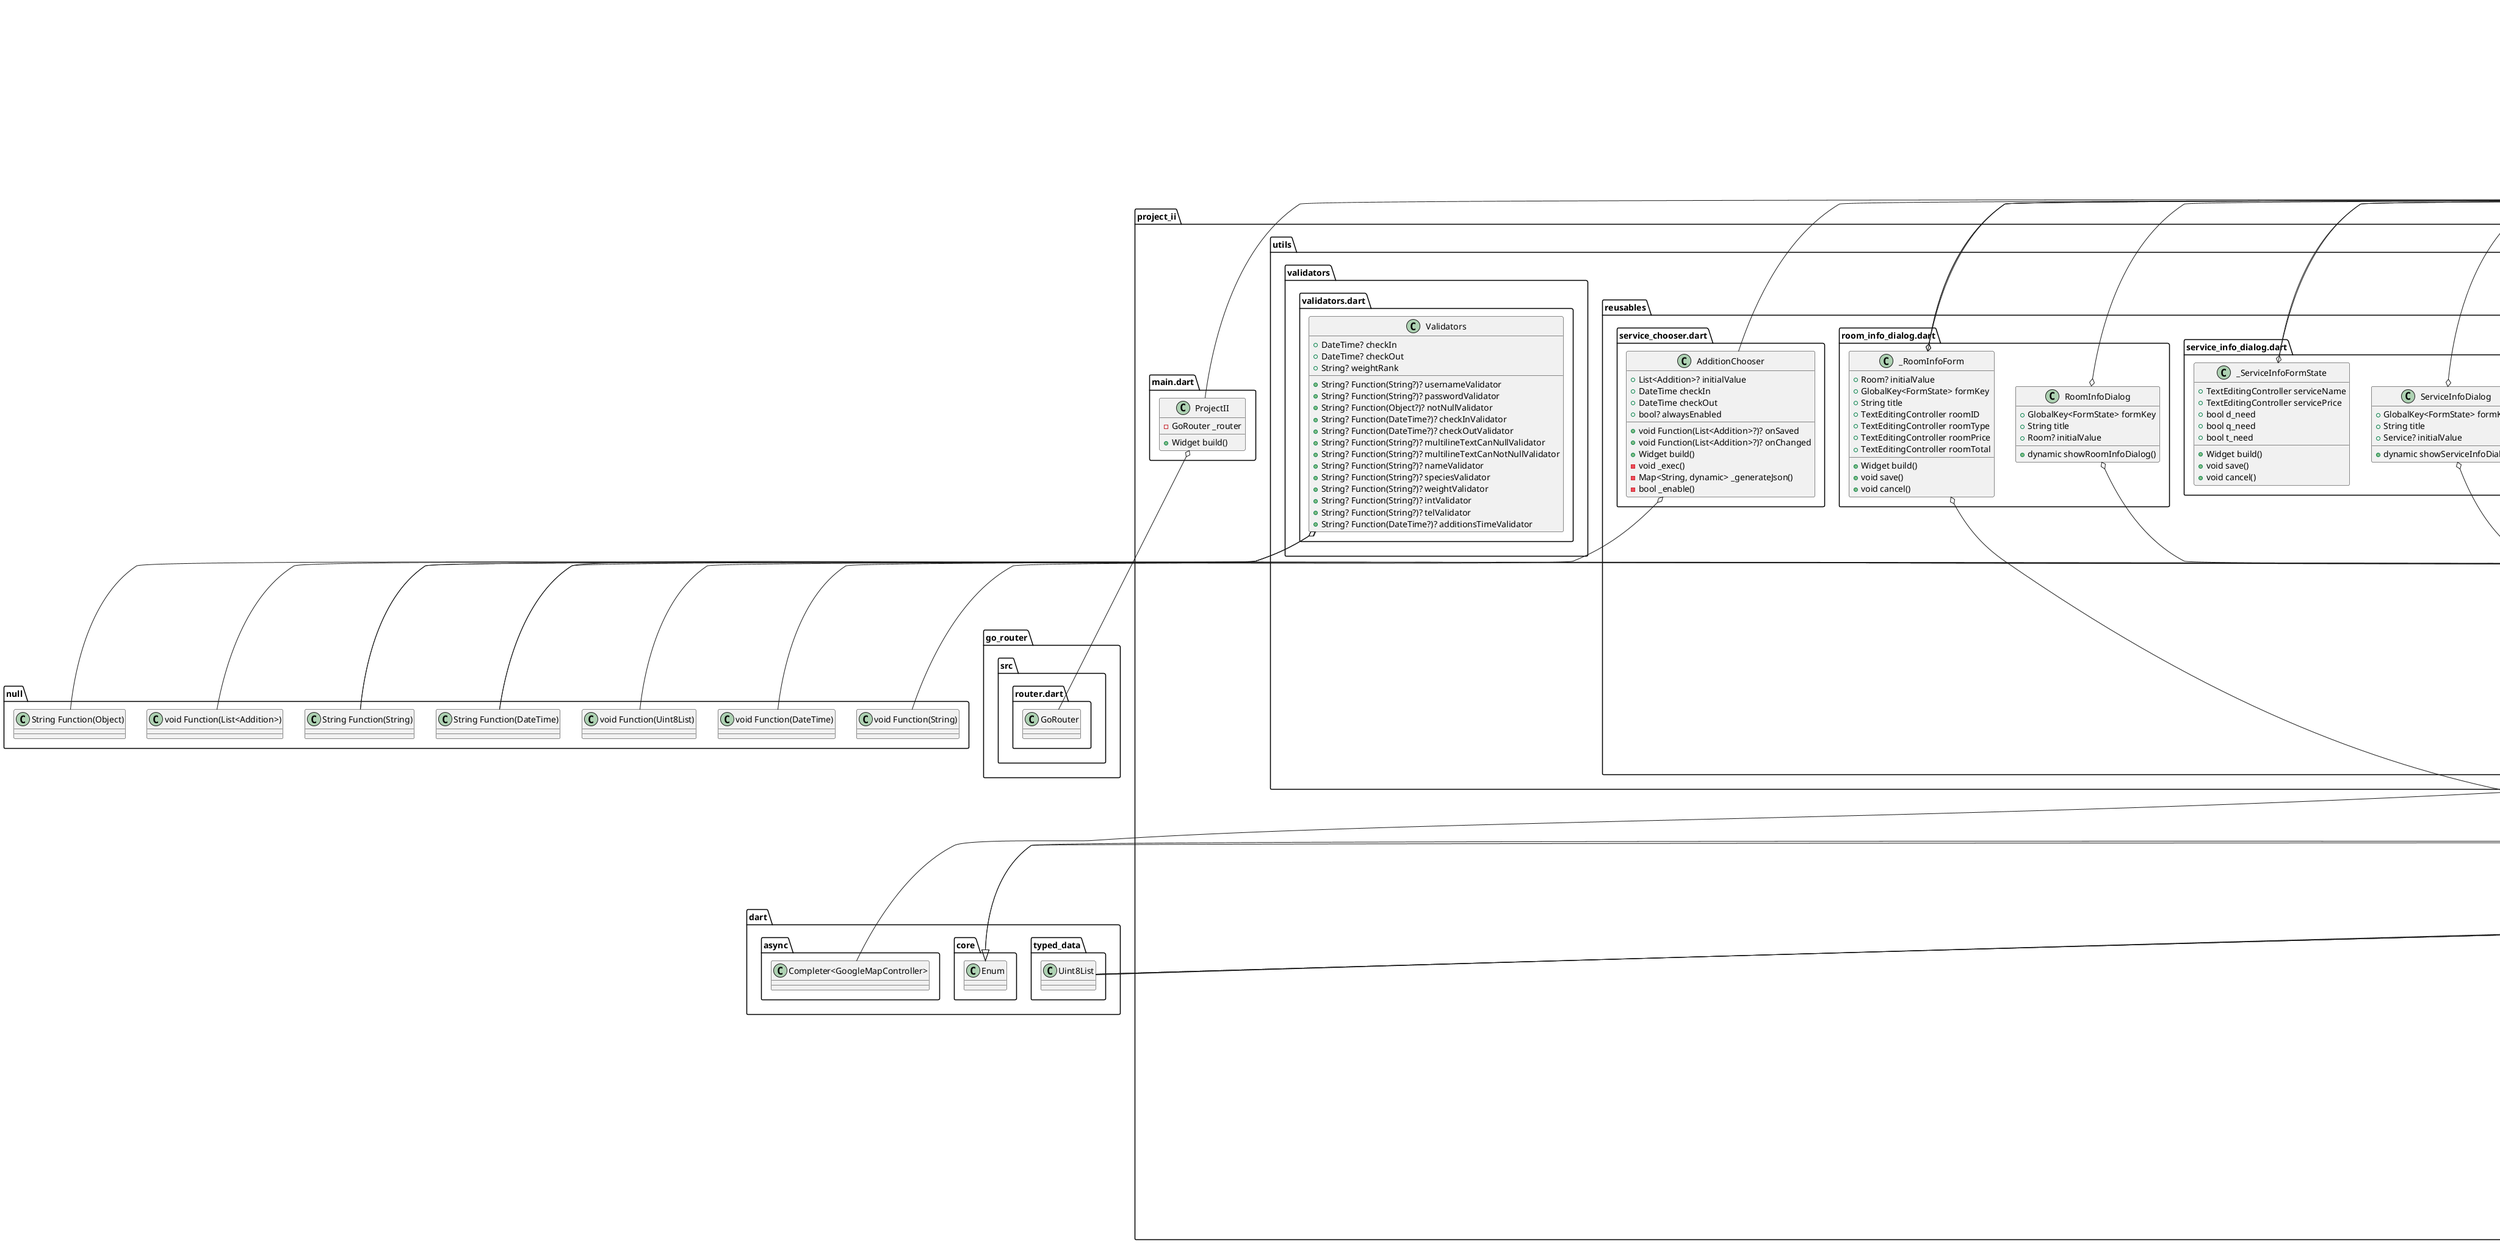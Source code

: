 @startuml
set namespaceSeparator ::

abstract class "project_ii::blocs::booking_page_bloc.dart::BookingPageEvent" {
}

class "project_ii::blocs::booking_page_bloc.dart::NextStepEvent" {
  +BuildContext context
}

"project_ii::blocs::booking_page_bloc.dart::NextStepEvent" o-- "flutter::src::widgets::framework.dart::BuildContext"
"project_ii::blocs::booking_page_bloc.dart::BookingPageEvent" <|-- "project_ii::blocs::booking_page_bloc.dart::NextStepEvent"

class "project_ii::blocs::booking_page_bloc.dart::BackStepEvent" {
}

"project_ii::blocs::booking_page_bloc.dart::BookingPageEvent" <|-- "project_ii::blocs::booking_page_bloc.dart::BackStepEvent"

class "project_ii::blocs::booking_page_bloc.dart::PickImageEvent" {
  +Uint8List? bytes
}

"project_ii::blocs::booking_page_bloc.dart::PickImageEvent" o-- "dart::typed_data::Uint8List"
"project_ii::blocs::booking_page_bloc.dart::BookingPageEvent" <|-- "project_ii::blocs::booking_page_bloc.dart::PickImageEvent"

class "project_ii::blocs::booking_page_bloc.dart::RequireDataEvent" {
}

"project_ii::blocs::booking_page_bloc.dart::BookingPageEvent" <|-- "project_ii::blocs::booking_page_bloc.dart::RequireDataEvent"

class "project_ii::blocs::booking_page_bloc.dart::CompleteRenderEvent" {
}

"project_ii::blocs::booking_page_bloc.dart::BookingPageEvent" <|-- "project_ii::blocs::booking_page_bloc.dart::CompleteRenderEvent"

class "project_ii::blocs::booking_page_bloc.dart::RefreshEvent" {
}

"project_ii::blocs::booking_page_bloc.dart::BookingPageEvent" <|-- "project_ii::blocs::booking_page_bloc.dart::RefreshEvent"

class "project_ii::blocs::booking_page_bloc.dart::ModifyOwnerEvent" {
  +String? name
  +String? tel
  +String? gender
}

"project_ii::blocs::booking_page_bloc.dart::BookingPageEvent" <|-- "project_ii::blocs::booking_page_bloc.dart::ModifyOwnerEvent"

class "project_ii::blocs::booking_page_bloc.dart::ModifyCatEvent" {
  +String? weightRank
  +String? name
  +String? species
  +String? physicalCondition
  +String? appearance
  +String? gender
  +Uint8List? image
  +int? age
  +int? sterilization
  +int? vaccination
  +double? weight
}

"project_ii::blocs::booking_page_bloc.dart::ModifyCatEvent" o-- "dart::typed_data::Uint8List"
"project_ii::blocs::booking_page_bloc.dart::BookingPageEvent" <|-- "project_ii::blocs::booking_page_bloc.dart::ModifyCatEvent"

class "project_ii::blocs::booking_page_bloc.dart::ModifyOrderEvent" {
  +List<Addition>? additionsList
  +DateTime? checkIn
  +DateTime? checkOut
  +String? attention
  +String? note
  +String? roomID
  +int? eatingRank
  +int? subRoomNum
}

"project_ii::blocs::booking_page_bloc.dart::BookingPageEvent" <|-- "project_ii::blocs::booking_page_bloc.dart::ModifyOrderEvent"

class "project_ii::blocs::booking_page_bloc.dart::SubmitDataEvent" {
  +BuildContext context
}

"project_ii::blocs::booking_page_bloc.dart::SubmitDataEvent" o-- "flutter::src::widgets::framework.dart::BuildContext"
"project_ii::blocs::booking_page_bloc.dart::BookingPageEvent" <|-- "project_ii::blocs::booking_page_bloc.dart::SubmitDataEvent"

class "project_ii::blocs::booking_page_bloc.dart::BookingState" {
  +GlobalKey<FormState> formKey1
  +GlobalKey<FormState> formKey2
  +GlobalKey<FormState> formKey3
  +Order order
  +RenderState renderState
  +int currentStep
  +List<Object?> props
  +BookingState copyWith()
  +Order modifyOrder()
  +Cat modifyCat()
  +Owner modifyOwner()
}

"project_ii::blocs::booking_page_bloc.dart::BookingState" o-- "flutter::src::widgets::framework.dart::GlobalKey<FormState>"
"project_ii::blocs::booking_page_bloc.dart::BookingState" o-- "project_ii::model::order_model.dart::Order"
"project_ii::blocs::booking_page_bloc.dart::BookingState" o-- "project_ii::data::types::render_state.dart::RenderState"
"equatable::src::equatable.dart::Equatable" <|-- "project_ii::blocs::booking_page_bloc.dart::BookingState"

class "project_ii::blocs::booking_page_bloc.dart::BookingPageBloc" {
  +void onTransition()
}

"bloc::src::bloc.dart::Bloc" <|-- "project_ii::blocs::booking_page_bloc.dart::BookingPageBloc"

abstract class "project_ii::blocs::calendar_page_bloc.dart::CalendarPageEvent" {
}

class "project_ii::blocs::calendar_page_bloc.dart::IncreaseMonthEvent" {
}

"project_ii::blocs::calendar_page_bloc.dart::CalendarPageEvent" <|-- "project_ii::blocs::calendar_page_bloc.dart::IncreaseMonthEvent"

class "project_ii::blocs::calendar_page_bloc.dart::DecreaseMonthEvent" {
}

"project_ii::blocs::calendar_page_bloc.dart::CalendarPageEvent" <|-- "project_ii::blocs::calendar_page_bloc.dart::DecreaseMonthEvent"

class "project_ii::blocs::calendar_page_bloc.dart::ChangeGuestListDayEvent" {
  +int? dayForGuestList
}

"project_ii::blocs::calendar_page_bloc.dart::CalendarPageEvent" <|-- "project_ii::blocs::calendar_page_bloc.dart::ChangeGuestListDayEvent"

class "project_ii::blocs::calendar_page_bloc.dart::CompleteRenderEvent" {
}

"project_ii::blocs::calendar_page_bloc.dart::CalendarPageEvent" <|-- "project_ii::blocs::calendar_page_bloc.dart::CompleteRenderEvent"

class "project_ii::blocs::calendar_page_bloc.dart::PrintGuestListEvent" {
}

"project_ii::blocs::calendar_page_bloc.dart::CalendarPageEvent" <|-- "project_ii::blocs::calendar_page_bloc.dart::PrintGuestListEvent"

class "project_ii::blocs::calendar_page_bloc.dart::RequireDataEvent" {
}

"project_ii::blocs::calendar_page_bloc.dart::CalendarPageEvent" <|-- "project_ii::blocs::calendar_page_bloc.dart::RequireDataEvent"

class "project_ii::blocs::calendar_page_bloc.dart::GotoInfoPageEvent" {
  +int oidx
  +int ridx
  +BuildContext context
}

"project_ii::blocs::calendar_page_bloc.dart::GotoInfoPageEvent" o-- "flutter::src::widgets::framework.dart::BuildContext"
"project_ii::blocs::calendar_page_bloc.dart::CalendarPageEvent" <|-- "project_ii::blocs::calendar_page_bloc.dart::GotoInfoPageEvent"

class "project_ii::blocs::calendar_page_bloc.dart::RefreshEvent" {
}

"project_ii::blocs::calendar_page_bloc.dart::CalendarPageEvent" <|-- "project_ii::blocs::calendar_page_bloc.dart::RefreshEvent"

class "project_ii::blocs::calendar_page_bloc.dart::CalendarState" {
  +DateTime currentMonth
  +DateTime today
  +int dayForGuestList
  +RenderState state
  +List<Object?> props
  +CalendarState copyWith()
}

"project_ii::blocs::calendar_page_bloc.dart::CalendarState" o-- "project_ii::data::types::render_state.dart::RenderState"
"equatable::src::equatable.dart::Equatable" <|-- "project_ii::blocs::calendar_page_bloc.dart::CalendarState"

class "project_ii::blocs::calendar_page_bloc.dart::CalendarPageBloc" {
  +void onTransition()
}

"bloc::src::bloc.dart::Bloc" <|-- "project_ii::blocs::calendar_page_bloc.dart::CalendarPageBloc"
"project_ii::data::generators::excel_generator.dart::ExcelGenerator" <|-- "project_ii::blocs::calendar_page_bloc.dart::CalendarPageBloc"

abstract class "project_ii::blocs::history_page_bloc.dart::HistoryPageEvent" {
}

class "project_ii::blocs::history_page_bloc.dart::RequireDataEvent" {
}

"project_ii::blocs::history_page_bloc.dart::HistoryPageEvent" <|-- "project_ii::blocs::history_page_bloc.dart::RequireDataEvent"

class "project_ii::blocs::history_page_bloc.dart::CompleteRenderEvent" {
}

"project_ii::blocs::history_page_bloc.dart::HistoryPageEvent" <|-- "project_ii::blocs::history_page_bloc.dart::CompleteRenderEvent"

class "project_ii::blocs::history_page_bloc.dart::RefreshEvent" {
}

"project_ii::blocs::history_page_bloc.dart::HistoryPageEvent" <|-- "project_ii::blocs::history_page_bloc.dart::RefreshEvent"

class "project_ii::blocs::history_page_bloc.dart::HistoryState" {
  +RenderState renderState
  +List<Object?> props
  +HistoryState copyWith()
}

"project_ii::blocs::history_page_bloc.dart::HistoryState" o-- "project_ii::data::types::render_state.dart::RenderState"
"equatable::src::equatable.dart::Equatable" <|-- "project_ii::blocs::history_page_bloc.dart::HistoryState"

class "project_ii::blocs::history_page_bloc.dart::HistoryPageBloc" {
}

"bloc::src::bloc.dart::Bloc" <|-- "project_ii::blocs::history_page_bloc.dart::HistoryPageBloc"

abstract class "project_ii::blocs::home_page_bloc.dart::HomePageEvent" {
}

class "project_ii::blocs::home_page_bloc.dart::ChangeTabEvent" {
  +int selectedIndex
  +FocusNode? primaryFocus
}

"project_ii::blocs::home_page_bloc.dart::ChangeTabEvent" o-- "flutter::src::widgets::focus_manager.dart::FocusNode"
"project_ii::blocs::home_page_bloc.dart::HomePageEvent" <|-- "project_ii::blocs::home_page_bloc.dart::ChangeTabEvent"

class "project_ii::blocs::home_page_bloc.dart::LogoutEvent" {
  +BuildContext context
}

"project_ii::blocs::home_page_bloc.dart::LogoutEvent" o-- "flutter::src::widgets::framework.dart::BuildContext"
"project_ii::blocs::home_page_bloc.dart::HomePageEvent" <|-- "project_ii::blocs::home_page_bloc.dart::LogoutEvent"

class "project_ii::blocs::home_page_bloc.dart::RequireDataEvent" {
}

"project_ii::blocs::home_page_bloc.dart::HomePageEvent" <|-- "project_ii::blocs::home_page_bloc.dart::RequireDataEvent"

class "project_ii::blocs::home_page_bloc.dart::HomeState" {
  +List<Widget Function(BuildContext)> builders
  +int selectedIndex
  +String infoString
  {static} +List<Widget Function(BuildContext)> builderCalls
  +List<Object?> props
  +HomeState copyWith()
}

"equatable::src::equatable.dart::Equatable" <|-- "project_ii::blocs::home_page_bloc.dart::HomeState"

class "project_ii::blocs::home_page_bloc.dart::HomePageBloc" {
  +void onTransition()
}

"bloc::src::bloc.dart::Bloc" <|-- "project_ii::blocs::home_page_bloc.dart::HomePageBloc"

abstract class "project_ii::blocs::info_page_bloc.dart::InformationPageEvent" {
}

class "project_ii::blocs::info_page_bloc.dart::ToggleModifyOwnerEvent" {
}

"project_ii::blocs::info_page_bloc.dart::InformationPageEvent" <|-- "project_ii::blocs::info_page_bloc.dart::ToggleModifyOwnerEvent"

class "project_ii::blocs::info_page_bloc.dart::ToggleModifyCatEvent" {
}

"project_ii::blocs::info_page_bloc.dart::InformationPageEvent" <|-- "project_ii::blocs::info_page_bloc.dart::ToggleModifyCatEvent"

class "project_ii::blocs::info_page_bloc.dart::ToggleModifyOrderEvent" {
}

"project_ii::blocs::info_page_bloc.dart::InformationPageEvent" <|-- "project_ii::blocs::info_page_bloc.dart::ToggleModifyOrderEvent"

class "project_ii::blocs::info_page_bloc.dart::ModifyOwnerEvent" {
  +String? name
  +String? tel
  +String? gender
}

"project_ii::blocs::info_page_bloc.dart::InformationPageEvent" <|-- "project_ii::blocs::info_page_bloc.dart::ModifyOwnerEvent"
"project_ii::data::generators::excel_generator.dart::ExcelGenerator" <|-- "project_ii::blocs::info_page_bloc.dart::ModifyOwnerEvent"

class "project_ii::blocs::info_page_bloc.dart::ModifyCatEvent" {
  +String? weightRank
  +String? name
  +String? species
  +String? physicalCondition
  +String? appearance
  +String? gender
  +Uint8List? image
  +int? age
  +int? sterilization
  +int? vaccination
  +double? weight
}

"project_ii::blocs::info_page_bloc.dart::ModifyCatEvent" o-- "dart::typed_data::Uint8List"
"project_ii::blocs::info_page_bloc.dart::InformationPageEvent" <|-- "project_ii::blocs::info_page_bloc.dart::ModifyCatEvent"

class "project_ii::blocs::info_page_bloc.dart::ModifyOrderEvent" {
  +List<Addition>? additionsList
  +DateTime? checkIn
  +DateTime? checkOut
  +String? attention
  +String? note
  +String? roomID
  +int? eatingRank
  +int? subRoomNum
}

"project_ii::blocs::info_page_bloc.dart::InformationPageEvent" <|-- "project_ii::blocs::info_page_bloc.dart::ModifyOrderEvent"

class "project_ii::blocs::info_page_bloc.dart::SaveChangesEvent" {
  +BuildContext context
}

"project_ii::blocs::info_page_bloc.dart::SaveChangesEvent" o-- "flutter::src::widgets::framework.dart::BuildContext"
"project_ii::blocs::info_page_bloc.dart::InformationPageEvent" <|-- "project_ii::blocs::info_page_bloc.dart::SaveChangesEvent"

class "project_ii::blocs::info_page_bloc.dart::CancelOrderEvent" {
  +BuildContext context
}

"project_ii::blocs::info_page_bloc.dart::CancelOrderEvent" o-- "flutter::src::widgets::framework.dart::BuildContext"
"project_ii::blocs::info_page_bloc.dart::InformationPageEvent" <|-- "project_ii::blocs::info_page_bloc.dart::CancelOrderEvent"

class "project_ii::blocs::info_page_bloc.dart::CheckoutEvent" {
  +BuildContext context
}

"project_ii::blocs::info_page_bloc.dart::CheckoutEvent" o-- "flutter::src::widgets::framework.dart::BuildContext"
"project_ii::blocs::info_page_bloc.dart::InformationPageEvent" <|-- "project_ii::blocs::info_page_bloc.dart::CheckoutEvent"

class "project_ii::blocs::info_page_bloc.dart::GotoHomePage" {
  +BuildContext context
}

"project_ii::blocs::info_page_bloc.dart::GotoHomePage" o-- "flutter::src::widgets::framework.dart::BuildContext"
"project_ii::blocs::info_page_bloc.dart::InformationPageEvent" <|-- "project_ii::blocs::info_page_bloc.dart::GotoHomePage"

class "project_ii::blocs::info_page_bloc.dart::InformationState" {
  +GlobalKey<FormState> formKey1
  +GlobalKey<FormState> formKey2
  +GlobalKey<FormState> formKey3
  +bool isEditing1
  +bool isEditing2
  +bool isEditing3
  +Order modifiedOrder
  +Order order
  +List<Object?> props
  +InformationState copyWith()
  +Order modifyOrder()
  +Cat modifyCat()
  +Owner modifyOwner()
}

"project_ii::blocs::info_page_bloc.dart::InformationState" o-- "flutter::src::widgets::framework.dart::GlobalKey<FormState>"
"project_ii::blocs::info_page_bloc.dart::InformationState" o-- "project_ii::model::order_model.dart::Order"
"equatable::src::equatable.dart::Equatable" <|-- "project_ii::blocs::info_page_bloc.dart::InformationState"

class "project_ii::blocs::info_page_bloc.dart::InfoPageBloc" {
  +int ridx
  +int oidx
  +void onTransition()
}

"bloc::src::bloc.dart::Bloc" <|-- "project_ii::blocs::info_page_bloc.dart::InfoPageBloc"
"project_ii::data::generators::excel_generator.dart::ExcelGenerator" <|-- "project_ii::blocs::info_page_bloc.dart::InfoPageBloc"

abstract class "project_ii::blocs::login_page_bloc.dart::LoginPageEvent" {
}

class "project_ii::blocs::login_page_bloc.dart::ChangeUsernameEvent" {
  +String username
}

"project_ii::blocs::login_page_bloc.dart::LoginPageEvent" <|-- "project_ii::blocs::login_page_bloc.dart::ChangeUsernameEvent"

class "project_ii::blocs::login_page_bloc.dart::ChangePasswordEvent" {
  +String password
}

"project_ii::blocs::login_page_bloc.dart::LoginPageEvent" <|-- "project_ii::blocs::login_page_bloc.dart::ChangePasswordEvent"

class "project_ii::blocs::login_page_bloc.dart::SubmitEvent" {
  +String username
  +String password
}

"project_ii::blocs::login_page_bloc.dart::LoginPageEvent" <|-- "project_ii::blocs::login_page_bloc.dart::SubmitEvent"

class "project_ii::blocs::login_page_bloc.dart::GotoHomePageEvent" {
  +BuildContext context
}

"project_ii::blocs::login_page_bloc.dart::GotoHomePageEvent" o-- "flutter::src::widgets::framework.dart::BuildContext"
"project_ii::blocs::login_page_bloc.dart::LoginPageEvent" <|-- "project_ii::blocs::login_page_bloc.dart::GotoHomePageEvent"

class "project_ii::blocs::login_page_bloc.dart::RemoveErrDialogEvent" {
}

"project_ii::blocs::login_page_bloc.dart::LoginPageEvent" <|-- "project_ii::blocs::login_page_bloc.dart::RemoveErrDialogEvent"

class "project_ii::blocs::login_page_bloc.dart::LoginState" {
  +AuthenticationState state
  +String username
  +String password
  +GlobalKey<FormState> formKey
  +List<Object?> props
  +LoginState copyWith()
}

"project_ii::blocs::login_page_bloc.dart::LoginState" o-- "project_ii::blocs::login_page_bloc.dart::AuthenticationState"
"project_ii::blocs::login_page_bloc.dart::LoginState" o-- "flutter::src::widgets::framework.dart::GlobalKey<FormState>"
"equatable::src::equatable.dart::Equatable" <|-- "project_ii::blocs::login_page_bloc.dart::LoginState"

class "project_ii::blocs::login_page_bloc.dart::LoginPageBloc" {
  +void onTransition()
}

"bloc::src::bloc.dart::Bloc" <|-- "project_ii::blocs::login_page_bloc.dart::LoginPageBloc"

class "project_ii::blocs::login_page_bloc.dart::AuthenticationState" {
  +int index
  {static} +List<AuthenticationState> values
  {static} +AuthenticationState unauthenticated
  {static} +AuthenticationState authenticated
  {static} +AuthenticationState authenticating
}

"project_ii::blocs::login_page_bloc.dart::AuthenticationState" o-- "project_ii::blocs::login_page_bloc.dart::AuthenticationState"
"dart::core::Enum" <|-- "project_ii::blocs::login_page_bloc.dart::AuthenticationState"

abstract class "project_ii::blocs::room_page_bloc.dart::RoomPageEvent" {
}

class "project_ii::blocs::room_page_bloc.dart::RequireDataEvent" {
}

"project_ii::blocs::room_page_bloc.dart::RoomPageEvent" <|-- "project_ii::blocs::room_page_bloc.dart::RequireDataEvent"

class "project_ii::blocs::room_page_bloc.dart::AddRoomEvent" {
  +BuildContext context
}

"project_ii::blocs::room_page_bloc.dart::AddRoomEvent" o-- "flutter::src::widgets::framework.dart::BuildContext"
"project_ii::blocs::room_page_bloc.dart::RoomPageEvent" <|-- "project_ii::blocs::room_page_bloc.dart::AddRoomEvent"

class "project_ii::blocs::room_page_bloc.dart::ModifyRoomEvent" {
  +BuildContext context
}

"project_ii::blocs::room_page_bloc.dart::ModifyRoomEvent" o-- "flutter::src::widgets::framework.dart::BuildContext"
"project_ii::blocs::room_page_bloc.dart::RoomPageEvent" <|-- "project_ii::blocs::room_page_bloc.dart::ModifyRoomEvent"

class "project_ii::blocs::room_page_bloc.dart::DeleteRoomEvent" {
  +BuildContext context
}

"project_ii::blocs::room_page_bloc.dart::DeleteRoomEvent" o-- "flutter::src::widgets::framework.dart::BuildContext"
"project_ii::blocs::room_page_bloc.dart::RoomPageEvent" <|-- "project_ii::blocs::room_page_bloc.dart::DeleteRoomEvent"

class "project_ii::blocs::room_page_bloc.dart::CompleteRenderEvent" {
}

"project_ii::blocs::room_page_bloc.dart::RoomPageEvent" <|-- "project_ii::blocs::room_page_bloc.dart::CompleteRenderEvent"

class "project_ii::blocs::room_page_bloc.dart::ChooseRowEvent" {
  +int index
}

"project_ii::blocs::room_page_bloc.dart::RoomPageEvent" <|-- "project_ii::blocs::room_page_bloc.dart::ChooseRowEvent"

class "project_ii::blocs::room_page_bloc.dart::UnchooseRowEvent" {
  +int index
}

"project_ii::blocs::room_page_bloc.dart::RoomPageEvent" <|-- "project_ii::blocs::room_page_bloc.dart::UnchooseRowEvent"

class "project_ii::blocs::room_page_bloc.dart::RefreshEvent" {
}

"project_ii::blocs::room_page_bloc.dart::RoomPageEvent" <|-- "project_ii::blocs::room_page_bloc.dart::RefreshEvent"

class "project_ii::blocs::room_page_bloc.dart::RoomState" {
  +RenderState renderState
  +Set<int> currentIndexes
  +List<Object?> props
  +RoomState copyWith()
}

"project_ii::blocs::room_page_bloc.dart::RoomState" o-- "project_ii::data::types::render_state.dart::RenderState"
"equatable::src::equatable.dart::Equatable" <|-- "project_ii::blocs::room_page_bloc.dart::RoomState"

class "project_ii::blocs::room_page_bloc.dart::RoomPageBloc" {
  +void onTransition()
}

"bloc::src::bloc.dart::Bloc" <|-- "project_ii::blocs::room_page_bloc.dart::RoomPageBloc"

abstract class "project_ii::blocs::service_page_bloc.dart::ServicePageEvent" {
}

class "project_ii::blocs::service_page_bloc.dart::RequireDataEvent" {
}

"project_ii::blocs::service_page_bloc.dart::ServicePageEvent" <|-- "project_ii::blocs::service_page_bloc.dart::RequireDataEvent"

class "project_ii::blocs::service_page_bloc.dart::AddServiceEvent" {
  +BuildContext context
}

"project_ii::blocs::service_page_bloc.dart::AddServiceEvent" o-- "flutter::src::widgets::framework.dart::BuildContext"
"project_ii::blocs::service_page_bloc.dart::ServicePageEvent" <|-- "project_ii::blocs::service_page_bloc.dart::AddServiceEvent"

class "project_ii::blocs::service_page_bloc.dart::ModifyServiceEvent" {
  +BuildContext context
}

"project_ii::blocs::service_page_bloc.dart::ModifyServiceEvent" o-- "flutter::src::widgets::framework.dart::BuildContext"
"project_ii::blocs::service_page_bloc.dart::ServicePageEvent" <|-- "project_ii::blocs::service_page_bloc.dart::ModifyServiceEvent"

class "project_ii::blocs::service_page_bloc.dart::DeleteServiceEvent" {
  +BuildContext context
}

"project_ii::blocs::service_page_bloc.dart::DeleteServiceEvent" o-- "flutter::src::widgets::framework.dart::BuildContext"
"project_ii::blocs::service_page_bloc.dart::ServicePageEvent" <|-- "project_ii::blocs::service_page_bloc.dart::DeleteServiceEvent"

class "project_ii::blocs::service_page_bloc.dart::CompleteRenderEvent" {
}

"project_ii::blocs::service_page_bloc.dart::ServicePageEvent" <|-- "project_ii::blocs::service_page_bloc.dart::CompleteRenderEvent"

class "project_ii::blocs::service_page_bloc.dart::ChooseRowEvent" {
  +int index
}

"project_ii::blocs::service_page_bloc.dart::ServicePageEvent" <|-- "project_ii::blocs::service_page_bloc.dart::ChooseRowEvent"

class "project_ii::blocs::service_page_bloc.dart::UnchooseRowEvent" {
  +int index
}

"project_ii::blocs::service_page_bloc.dart::ServicePageEvent" <|-- "project_ii::blocs::service_page_bloc.dart::UnchooseRowEvent"

class "project_ii::blocs::service_page_bloc.dart::RefreshEvent" {
}

"project_ii::blocs::service_page_bloc.dart::ServicePageEvent" <|-- "project_ii::blocs::service_page_bloc.dart::RefreshEvent"

class "project_ii::blocs::service_page_bloc.dart::ServiceState" {
  +RenderState renderState
  +Set<int> currentIndexes
  +List<Object?> props
  +ServiceState copyWith()
}

"project_ii::blocs::service_page_bloc.dart::ServiceState" o-- "project_ii::data::types::render_state.dart::RenderState"
"equatable::src::equatable.dart::Equatable" <|-- "project_ii::blocs::service_page_bloc.dart::ServiceState"

class "project_ii::blocs::service_page_bloc.dart::ServicePageBloc" {
}

"bloc::src::bloc.dart::Bloc" <|-- "project_ii::blocs::service_page_bloc.dart::ServicePageBloc"

abstract class "project_ii::blocs::statistic_page_bloc.dart::StatisticPageEvent" {
}

class "project_ii::blocs::statistic_page_bloc.dart::RequireDataEvent" {
}

"project_ii::blocs::statistic_page_bloc.dart::StatisticPageEvent" <|-- "project_ii::blocs::statistic_page_bloc.dart::RequireDataEvent"

class "project_ii::blocs::statistic_page_bloc.dart::CompleteRenderEvent" {
}

"project_ii::blocs::statistic_page_bloc.dart::StatisticPageEvent" <|-- "project_ii::blocs::statistic_page_bloc.dart::CompleteRenderEvent"

class "project_ii::blocs::statistic_page_bloc.dart::RefreshEvent" {
}

"project_ii::blocs::statistic_page_bloc.dart::StatisticPageEvent" <|-- "project_ii::blocs::statistic_page_bloc.dart::RefreshEvent"

class "project_ii::blocs::statistic_page_bloc.dart::StatisticState" {
  +RenderState renderState
  +List<Object?> props
  +StatisticState copyWith()
}

"project_ii::blocs::statistic_page_bloc.dart::StatisticState" o-- "project_ii::data::types::render_state.dart::RenderState"
"equatable::src::equatable.dart::Equatable" <|-- "project_ii::blocs::statistic_page_bloc.dart::StatisticState"

class "project_ii::blocs::statistic_page_bloc.dart::StatisticPageBloc" {
}

"bloc::src::bloc.dart::Bloc" <|-- "project_ii::blocs::statistic_page_bloc.dart::StatisticPageBloc"

class "project_ii::data::dependencies::internal_storage.dart::InternalStorage" {
  -Map<String, BehaviorSubject<dynamic>> _storage
  {static} +void init()
  +dynamic read()
  +ValueStream<dynamic>? expose()
  +void write()
  +void remove()
}

abstract class "project_ii::data::generators::excel_generator.dart::ExcelGenerator" {
  +dynamic createGuestList()
  +DateTime ignoreHour()
  +String getStringFromServiceForPart1()
  +String getStringFromServiceForPart2()
  +String getStringFromServiceForPart3()
  +dynamic createBill()
}

class "project_ii::data::providers::booking_related_work_provider.dart::BookingRelatedWorkProvider" {
  {static} +dynamic sendOrderInfo()
}

class "project_ii::data::providers::calendar_related_work_provider.dart::CalendarRelatedWorkProvider" {
  +DateTime currentMonth
  +DateTime today
  +bool isInCurrentMonth()
  +dynamic createDisplayListForOneRoom()
  +dynamic getOrdersForOneRoom()
  +dynamic getRoomGroups()
  {static} +void clearRoomGroupsList()
}

class "project_ii::data::providers::history_related_work_provider.dart::HistoryRelatedWorkProvider" {
  {static} +dynamic getHistoriesList()
  {static} +void clearHistoriesList()
}

class "project_ii::data::providers::info_related_work_provider.dart::InfoRelatedWorkProvider" {
  {static} +dynamic saveChanges()
  {static} +dynamic checkout()
  {static} +dynamic cancel()
}

class "project_ii::data::providers::login_related_work_provider.dart::LoginRelatedWorkProvider" {
  {static} +dynamic authenticate()
  {static} +dynamic logout()
}

class "project_ii::data::providers::room_related_work_provider.dart::RoomRelatedWorkProvider" {
  {static} +dynamic getRoomsList()
  {static} +dynamic add()
  {static} +dynamic delete()
  {static} +dynamic modify()
}

class "project_ii::data::providers::service_related_work_provider.dart::ServiceRelatedWorkProvider" {
  {static} +dynamic getServicesList()
  {static} +dynamic add()
  {static} +dynamic delete()
  {static} +dynamic modify()
  {static} +void clearServicesList()
}

class "project_ii::data::providers::statistic_related_work_provider.dart::StatisticRelatedWorkProvider" {
  {static} +dynamic getStatistic()
  {static} +void clearStatistic()
}

class "project_ii::data::types::pair.dart::Pair" {
  +int first
  +int second
}

class "project_ii::data::types::render_state.dart::RenderState" {
  +int index
  {static} +List<RenderState> values
  {static} +RenderState rendering
  {static} +RenderState completed
  {static} +RenderState waiting
  {static} +RenderState hidden
}

"project_ii::data::types::render_state.dart::RenderState" o-- "project_ii::data::types::render_state.dart::RenderState"
"dart::core::Enum" <|-- "project_ii::data::types::render_state.dart::RenderState"

class "project_ii::generated::intl::messages_en.dart::MessageLookup" {
  +Map<String, dynamic> messages
  +String localeName
  {static} -Map<String, Function> _notInlinedMessages()
}

"intl::message_lookup_by_library.dart::MessageLookupByLibrary" <|-- "project_ii::generated::intl::messages_en.dart::MessageLookup"

class "project_ii::generated::l10n.dart::S" {
  {static} -S? _current
  {static} +AppLocalizationDelegate delegate
  {static} +S current
  {static} +dynamic load()
  {static} +S of()
  {static} +S? maybeOf()
}

"project_ii::generated::l10n.dart::S" o-- "project_ii::generated::l10n.dart::S"
"project_ii::generated::l10n.dart::S" o-- "project_ii::generated::l10n.dart::AppLocalizationDelegate"

class "project_ii::generated::l10n.dart::AppLocalizationDelegate" {
  +List<Locale> supportedLocales
  +bool isSupported()
  +dynamic load()
  +bool shouldReload()
  -bool _isSupported()
}

"flutter::src::widgets::localizations.dart::LocalizationsDelegate" <|-- "project_ii::generated::l10n.dart::AppLocalizationDelegate"

class "project_ii::main.dart::ProjectII" {
  -GoRouter _router
  +Widget build()
}

"project_ii::main.dart::ProjectII" o-- "go_router::src::router.dart::GoRouter"
"flutter::src::widgets::framework.dart::StatelessWidget" <|-- "project_ii::main.dart::ProjectII"

class "project_ii::model::addition_model.dart::Addition" {
  +int serviceID
  +String? distance
  +int? quantity
  +DateTime? time
  +Map<String, dynamic> toJson()
}

class "project_ii::model::cat_model.dart::Cat" {
  +int age
  +int sterilization
  +int vaccination
  +double? weight
  +String name
  +String physicalCondition
  +String weightRank
  +String? gender
  +String? species
  +String? appearance
  +Uint8List? image
  +Owner owner
  +Map<String, dynamic> toJson()
  +String sterText()
  +String vaccText()
}

"project_ii::model::cat_model.dart::Cat" o-- "dart::typed_data::Uint8List"
"project_ii::model::cat_model.dart::Cat" o-- "project_ii::model::owner_model.dart::Owner"

class "project_ii::model::history_model.dart::History" {
  +int id
  +String action
  +String perfomer
  +String time
  +String details
}

class "project_ii::model::order_model.dart::Order" {
  +DateTime date
  +DateTime checkIn
  +DateTime checkOut
  +Room room
  +Cat cat
  +String inCharge
  +String? note
  +String? attention
  +int subRoomNum
  +int eatingRank
  +int billNum
  +List<Addition>? additionsList
  +bool isOut
  +Map<String, dynamic> toJson()
  +String getBookingInfoToString()
}

"project_ii::model::order_model.dart::Order" o-- "project_ii::model::room_model.dart::Room"
"project_ii::model::order_model.dart::Order" o-- "project_ii::model::cat_model.dart::Cat"

class "project_ii::model::owner_model.dart::Owner" {
  +String name
  +String gender
  +String tel
  +Map<String, String> toJson()
}

class "project_ii::model::room_group_model.dart::RoomGroup" {
  +Room room
  +List<Order> ordersList
  +List<List<Pair>> displayArray
}

"project_ii::model::room_group_model.dart::RoomGroup" o-- "project_ii::model::room_model.dart::Room"

class "project_ii::model::room_model.dart::Room" {
  +String id
  +String type
  +double price
  +int total
  +Map<String, dynamic> toJson()
  +String getRoomDataToString()
}

class "project_ii::model::service_model.dart::Service" {
  +int id
  +String name
  +double price
  +bool distanceNeed
  +bool quantityNeed
  +bool timeNeed
  +Map<String, dynamic> toJson()
}

class "project_ii::model::statistic_model.dart::Statistic" {
  +List<RoomIncome> roomIncome
  +Map<String, int> allOrderNum
  +List<ServiceUsage> serviceUsage
  +Map<String, int> eatingRank
}

class "project_ii::model::statistic_model.dart::RoomIncome" {
  +String roomID
  +double room
  +double service
  +int completedOrderNum
  {static} +RoomIncome createSum()
}

class "project_ii::model::statistic_model.dart::ServiceUsage" {
  +int serviceID
  +double num
  +double percentage
}

class "project_ii::utils::reusables::date_time_picker.dart::DateTimePicker" {
  +String title
  +String? Function(DateTime?)? validator
  +void Function(DateTime?)? onSaved
  +void Function(DateTime?)? onChanged
  +DateTime? initialValue
  +bool? enabled
  +Widget build()
  -void _exec()
}

"project_ii::utils::reusables::date_time_picker.dart::DateTimePicker" o-- "null::String Function(DateTime)"
"project_ii::utils::reusables::date_time_picker.dart::DateTimePicker" o-- "null::void Function(DateTime)"
"flutter::src::widgets::framework.dart::StatelessWidget" <|-- "project_ii::utils::reusables::date_time_picker.dart::DateTimePicker"

class "project_ii::utils::reusables::date_time_picker.dart::_Displayer" {
  +String? Function(String?)? validator
  +String title
  +TextEditingController controller
  +bool? enabled
  +Widget build()
}

"project_ii::utils::reusables::date_time_picker.dart::_Displayer" o-- "null::String Function(String)"
"project_ii::utils::reusables::date_time_picker.dart::_Displayer" o-- "flutter::src::widgets::editable_text.dart::TextEditingController"
"flutter::src::widgets::framework.dart::StatelessWidget" <|-- "project_ii::utils::reusables::date_time_picker.dart::_Displayer"

class "project_ii::utils::reusables::image_picker.dart::ImagePicker" {
  +void Function(Uint8List?)? onChanged
  +void Function(Uint8List?)? onSaved
  +double? width
  +double? height
  +Widget? initialWidget
  +Widget build()
  -void _exec()
}

"project_ii::utils::reusables::image_picker.dart::ImagePicker" o-- "null::void Function(Uint8List)"
"project_ii::utils::reusables::image_picker.dart::ImagePicker" o-- "flutter::src::widgets::framework.dart::Widget"
"flutter::src::widgets::framework.dart::StatelessWidget" <|-- "project_ii::utils::reusables::image_picker.dart::ImagePicker"

class "project_ii::utils::reusables::location_picker.dart::LocationPicker" {
  +void Function(String?)? onSaved
  +void Function(String?)? onChanged
  +String? initialValue
  +bool? enabled
  +Widget build()
}

"project_ii::utils::reusables::location_picker.dart::LocationPicker" o-- "null::void Function(String)"
"flutter::src::widgets::framework.dart::StatelessWidget" <|-- "project_ii::utils::reusables::location_picker.dart::LocationPicker"

abstract class "project_ii::utils::reusables::location_picker.dart::_LocationPickerEvent" {
}

class "project_ii::utils::reusables::location_picker.dart::_ChangeTextEvent" {
  +String? text
}

"project_ii::utils::reusables::location_picker.dart::_LocationPickerEvent" <|-- "project_ii::utils::reusables::location_picker.dart::_ChangeTextEvent"

class "project_ii::utils::reusables::location_picker.dart::_LocationState" {
  +TextEditingController controller
  +String text
  +List<Object?> props
  +_LocationState copyWith()
}

"project_ii::utils::reusables::location_picker.dart::_LocationState" o-- "flutter::src::widgets::editable_text.dart::TextEditingController"
"equatable::src::equatable.dart::Equatable" <|-- "project_ii::utils::reusables::location_picker.dart::_LocationState"

class "project_ii::utils::reusables::location_picker.dart::_LocationPickerBloc" {
}

"bloc::src::bloc.dart::Bloc" <|-- "project_ii::utils::reusables::location_picker.dart::_LocationPickerBloc"

class "project_ii::utils::reusables::location_picker.dart::_MyGoogleMaps" {
  +State<_MyGoogleMaps> createState()
}

"flutter::src::widgets::framework.dart::StatefulWidget" <|-- "project_ii::utils::reusables::location_picker.dart::_MyGoogleMaps"

class "project_ii::utils::reusables::location_picker.dart::_MyGoogleMapsState" {
  -Completer<GoogleMapController> _mapController
  -MarkerController _markerController
  -String _searchLocation
  +Widget build()
}

"project_ii::utils::reusables::location_picker.dart::_MyGoogleMapsState" o-- "dart::async::Completer<GoogleMapController>"
"project_ii::utils::reusables::location_picker.dart::_MyGoogleMapsState" o-- "project_ii::utils::reusables::location_picker.dart::MarkerController"
"flutter::src::widgets::framework.dart::State" <|-- "project_ii::utils::reusables::location_picker.dart::_MyGoogleMapsState"

class "project_ii::utils::reusables::location_picker.dart::MarkerController" {
  +Map<MarkerId, Marker> markersList
  +void addMarker()
}

class "project_ii::utils::reusables::location_picker.dart::InfoFetcher" {
  {static} +dynamic calculate()
}

class "project_ii::utils::reusables::notice_dialog.dart::NoticeDialog" {
  {static} +dynamic showErrDialog()
  {static} +dynamic showMessageDialog()
  {static} +dynamic showCheckoutDialog()
}

class "project_ii::utils::reusables::room_info_dialog.dart::RoomInfoDialog" {
  +GlobalKey<FormState> formKey
  +String title
  +Room? initialValue
  +dynamic showRoomInfoDialog()
}

"project_ii::utils::reusables::room_info_dialog.dart::RoomInfoDialog" o-- "flutter::src::widgets::framework.dart::GlobalKey<FormState>"
"project_ii::utils::reusables::room_info_dialog.dart::RoomInfoDialog" o-- "project_ii::model::room_model.dart::Room"

class "project_ii::utils::reusables::room_info_dialog.dart::_RoomInfoForm" {
  +Room? initialValue
  +GlobalKey<FormState> formKey
  +String title
  +TextEditingController roomID
  +TextEditingController roomType
  +TextEditingController roomPrice
  +TextEditingController roomTotal
  +Widget build()
  +void save()
  +void cancel()
}

"project_ii::utils::reusables::room_info_dialog.dart::_RoomInfoForm" o-- "project_ii::model::room_model.dart::Room"
"project_ii::utils::reusables::room_info_dialog.dart::_RoomInfoForm" o-- "flutter::src::widgets::framework.dart::GlobalKey<FormState>"
"project_ii::utils::reusables::room_info_dialog.dart::_RoomInfoForm" o-- "flutter::src::widgets::editable_text.dart::TextEditingController"
"flutter::src::widgets::framework.dart::StatelessWidget" <|-- "project_ii::utils::reusables::room_info_dialog.dart::_RoomInfoForm"

class "project_ii::utils::reusables::service_chooser.dart::AdditionChooser" {
  +List<Addition>? initialValue
  +void Function(List<Addition>?)? onSaved
  +void Function(List<Addition>?)? onChanged
  +DateTime checkIn
  +DateTime checkOut
  +bool? alwaysEnabled
  +Widget build()
  -void _exec()
  -Map<String, dynamic> _generateJson()
  -bool _enable()
}

"project_ii::utils::reusables::service_chooser.dart::AdditionChooser" o-- "null::void Function(List<Addition>)"
"flutter::src::widgets::framework.dart::StatelessWidget" <|-- "project_ii::utils::reusables::service_chooser.dart::AdditionChooser"

class "project_ii::utils::reusables::service_info_dialog.dart::ServiceInfoDialog" {
  +GlobalKey<FormState> formKey
  +String title
  +Service? initialValue
  +dynamic showServiceInfoDialog()
}

"project_ii::utils::reusables::service_info_dialog.dart::ServiceInfoDialog" o-- "flutter::src::widgets::framework.dart::GlobalKey<FormState>"
"project_ii::utils::reusables::service_info_dialog.dart::ServiceInfoDialog" o-- "project_ii::model::service_model.dart::Service"

class "project_ii::utils::reusables::service_info_dialog.dart::_ServiceInfoForm" {
  +Service? initialValue
  +GlobalKey<FormState> formKey
  +String title
  +State<_ServiceInfoForm> createState()
}

"project_ii::utils::reusables::service_info_dialog.dart::_ServiceInfoForm" o-- "project_ii::model::service_model.dart::Service"
"project_ii::utils::reusables::service_info_dialog.dart::_ServiceInfoForm" o-- "flutter::src::widgets::framework.dart::GlobalKey<FormState>"
"flutter::src::widgets::framework.dart::StatefulWidget" <|-- "project_ii::utils::reusables::service_info_dialog.dart::_ServiceInfoForm"

class "project_ii::utils::reusables::service_info_dialog.dart::_ServiceInfoFormState" {
  +TextEditingController serviceName
  +TextEditingController servicePrice
  +bool d_need
  +bool q_need
  +bool t_need
  +Widget build()
  +void save()
  +void cancel()
}

"project_ii::utils::reusables::service_info_dialog.dart::_ServiceInfoFormState" o-- "flutter::src::widgets::editable_text.dart::TextEditingController"
"flutter::src::widgets::framework.dart::State" <|-- "project_ii::utils::reusables::service_info_dialog.dart::_ServiceInfoFormState"

class "project_ii::utils::validators::validators.dart::Validators" {
  +DateTime? checkIn
  +DateTime? checkOut
  +String? weightRank
  +String? Function(String?)? usernameValidator
  +String? Function(String?)? passwordValidator
  +String? Function(Object?)? notNullValidator
  +String? Function(DateTime?)? checkInValidator
  +String? Function(DateTime?)? checkOutValidator
  +String? Function(String?)? multilineTextCanNullValidator
  +String? Function(String?)? multilineTextCanNotNullValidator
  +String? Function(String?)? nameValidator
  +String? Function(String?)? speciesValidator
  +String? Function(String?)? weightValidator
  +String? Function(String?)? intValidator
  +String? Function(String?)? telValidator
  +String? Function(DateTime?)? additionsTimeValidator
}

"project_ii::utils::validators::validators.dart::Validators" o-- "null::String Function(String)"
"project_ii::utils::validators::validators.dart::Validators" o-- "null::String Function(Object)"
"project_ii::utils::validators::validators.dart::Validators" o-- "null::String Function(DateTime)"

class "project_ii::view::booking_page_view.dart::BookingPage" {
  +Widget build()
}

"flutter::src::widgets::framework.dart::StatelessWidget" <|-- "project_ii::view::booking_page_view.dart::BookingPage"

class "project_ii::view::booking_page_view.dart::Form3" {
  +InternalStorage internalStorage
  +Widget build()
}

"project_ii::view::booking_page_view.dart::Form3" o-- "project_ii::data::dependencies::internal_storage.dart::InternalStorage"
"flutter::src::widgets::framework.dart::StatelessWidget" <|-- "project_ii::view::booking_page_view.dart::Form3"

class "project_ii::view::booking_page_view.dart::Form2" {
  +InternalStorage internalStorage
  +Widget build()
}

"project_ii::view::booking_page_view.dart::Form2" o-- "project_ii::data::dependencies::internal_storage.dart::InternalStorage"
"flutter::src::widgets::framework.dart::StatelessWidget" <|-- "project_ii::view::booking_page_view.dart::Form2"

class "project_ii::view::booking_page_view.dart::Form1" {
  +Widget build()
}

"flutter::src::widgets::framework.dart::StatelessWidget" <|-- "project_ii::view::booking_page_view.dart::Form1"

class "project_ii::view::calendar_page_view.dart::CalendarPage" {
  +Widget build()
}

"flutter::src::widgets::framework.dart::StatelessWidget" <|-- "project_ii::view::calendar_page_view.dart::CalendarPage"

class "project_ii::view::calendar_page_view.dart::BookingInfo" {
  +Widget build()
}

"flutter::src::widgets::framework.dart::StatelessWidget" <|-- "project_ii::view::calendar_page_view.dart::BookingInfo"

class "project_ii::view::calendar_page_view.dart::DisplayTable" {
  +int rid
  +Widget build()
  +Pair getDisplayValue()
}

"flutter::src::widgets::framework.dart::StatelessWidget" <|-- "project_ii::view::calendar_page_view.dart::DisplayTable"

class "project_ii::view::calendar_page_view.dart::Cell" {
  +int rid
  +int index
  +int oid
  +Widget build()
  +bool isBeforeToday()
  +Pair getDisplayValue()
  +bool isTheEndOfABooking()
  +bool isTheBeginningOfABooking()
  +bool isSuitableForText()
  +int getNumberOfNights()
}

"flutter::src::widgets::framework.dart::StatelessWidget" <|-- "project_ii::view::calendar_page_view.dart::Cell"

class "project_ii::view::calendar_page_view.dart::HalfCell" {
  +int rid
  +int index
  +int oid
  +Widget build()
  +bool isBeforeToday()
  +Pair getDisplayValue()
  +bool isTheEndOfABooking()
  +bool isTheBeginningOfABooking()
}

"flutter::src::widgets::framework.dart::StatelessWidget" <|-- "project_ii::view::calendar_page_view.dart::HalfCell"

class "project_ii::view::history_page_view.dart::HistoryPage" {
  +Widget build()
}

"flutter::src::widgets::framework.dart::StatelessWidget" <|-- "project_ii::view::history_page_view.dart::HistoryPage"

class "project_ii::view::home_page_view.dart::HomePage" {
  +Widget build()
}

"flutter::src::widgets::framework.dart::StatelessWidget" <|-- "project_ii::view::home_page_view.dart::HomePage"

class "project_ii::view::info_page_view.dart::InfoPage" {
  +int ridx
  +int oidx
  +Widget build()
}

"flutter::src::widgets::framework.dart::StatelessWidget" <|-- "project_ii::view::info_page_view.dart::InfoPage"

class "project_ii::view::info_page_view.dart::StatusInfo" {
  +Widget build()
}

"flutter::src::widgets::framework.dart::StatelessWidget" <|-- "project_ii::view::info_page_view.dart::StatusInfo"

class "project_ii::view::info_page_view.dart::CatInfo" {
  +Widget build()
}

"flutter::src::widgets::framework.dart::StatelessWidget" <|-- "project_ii::view::info_page_view.dart::CatInfo"

class "project_ii::view::info_page_view.dart::OwnerInfo" {
  +Widget build()
}

"flutter::src::widgets::framework.dart::StatelessWidget" <|-- "project_ii::view::info_page_view.dart::OwnerInfo"

class "project_ii::view::info_page_view.dart::OrderInfo" {
  +Widget build()
}

"flutter::src::widgets::framework.dart::StatelessWidget" <|-- "project_ii::view::info_page_view.dart::OrderInfo"

class "project_ii::view::login_page_view.dart::LoginPage" {
  +OverlayEntry loadingEntry
  -TextEditingController _usernameController
  -TextEditingController _passwordController
  +Widget build()
}

"project_ii::view::login_page_view.dart::LoginPage" o-- "flutter::src::widgets::overlay.dart::OverlayEntry"
"project_ii::view::login_page_view.dart::LoginPage" o-- "flutter::src::widgets::editable_text.dart::TextEditingController"
"flutter::src::widgets::framework.dart::StatelessWidget" <|-- "project_ii::view::login_page_view.dart::LoginPage"

class "project_ii::view::login_page_view.dart::UsernameInput" {
  +TextEditingController usernameController
  +Widget build()
}

"project_ii::view::login_page_view.dart::UsernameInput" o-- "flutter::src::widgets::editable_text.dart::TextEditingController"
"flutter::src::widgets::framework.dart::StatelessWidget" <|-- "project_ii::view::login_page_view.dart::UsernameInput"

class "project_ii::view::login_page_view.dart::PasswordInput" {
  +TextEditingController passwordController
  +Widget build()
}

"project_ii::view::login_page_view.dart::PasswordInput" o-- "flutter::src::widgets::editable_text.dart::TextEditingController"
"flutter::src::widgets::framework.dart::StatelessWidget" <|-- "project_ii::view::login_page_view.dart::PasswordInput"

class "project_ii::view::room_page_view.dart::RoomPage" {
  +Widget build()
}

"flutter::src::widgets::framework.dart::StatelessWidget" <|-- "project_ii::view::room_page_view.dart::RoomPage"

class "project_ii::view::service_page_view.dart::ServicePage" {
  +Widget build()
}

"flutter::src::widgets::framework.dart::StatelessWidget" <|-- "project_ii::view::service_page_view.dart::ServicePage"

class "project_ii::view::statistic_page_view.dart::StatisticPage" {
  +Widget build()
}

"flutter::src::widgets::framework.dart::StatelessWidget" <|-- "project_ii::view::statistic_page_view.dart::StatisticPage"


@enduml